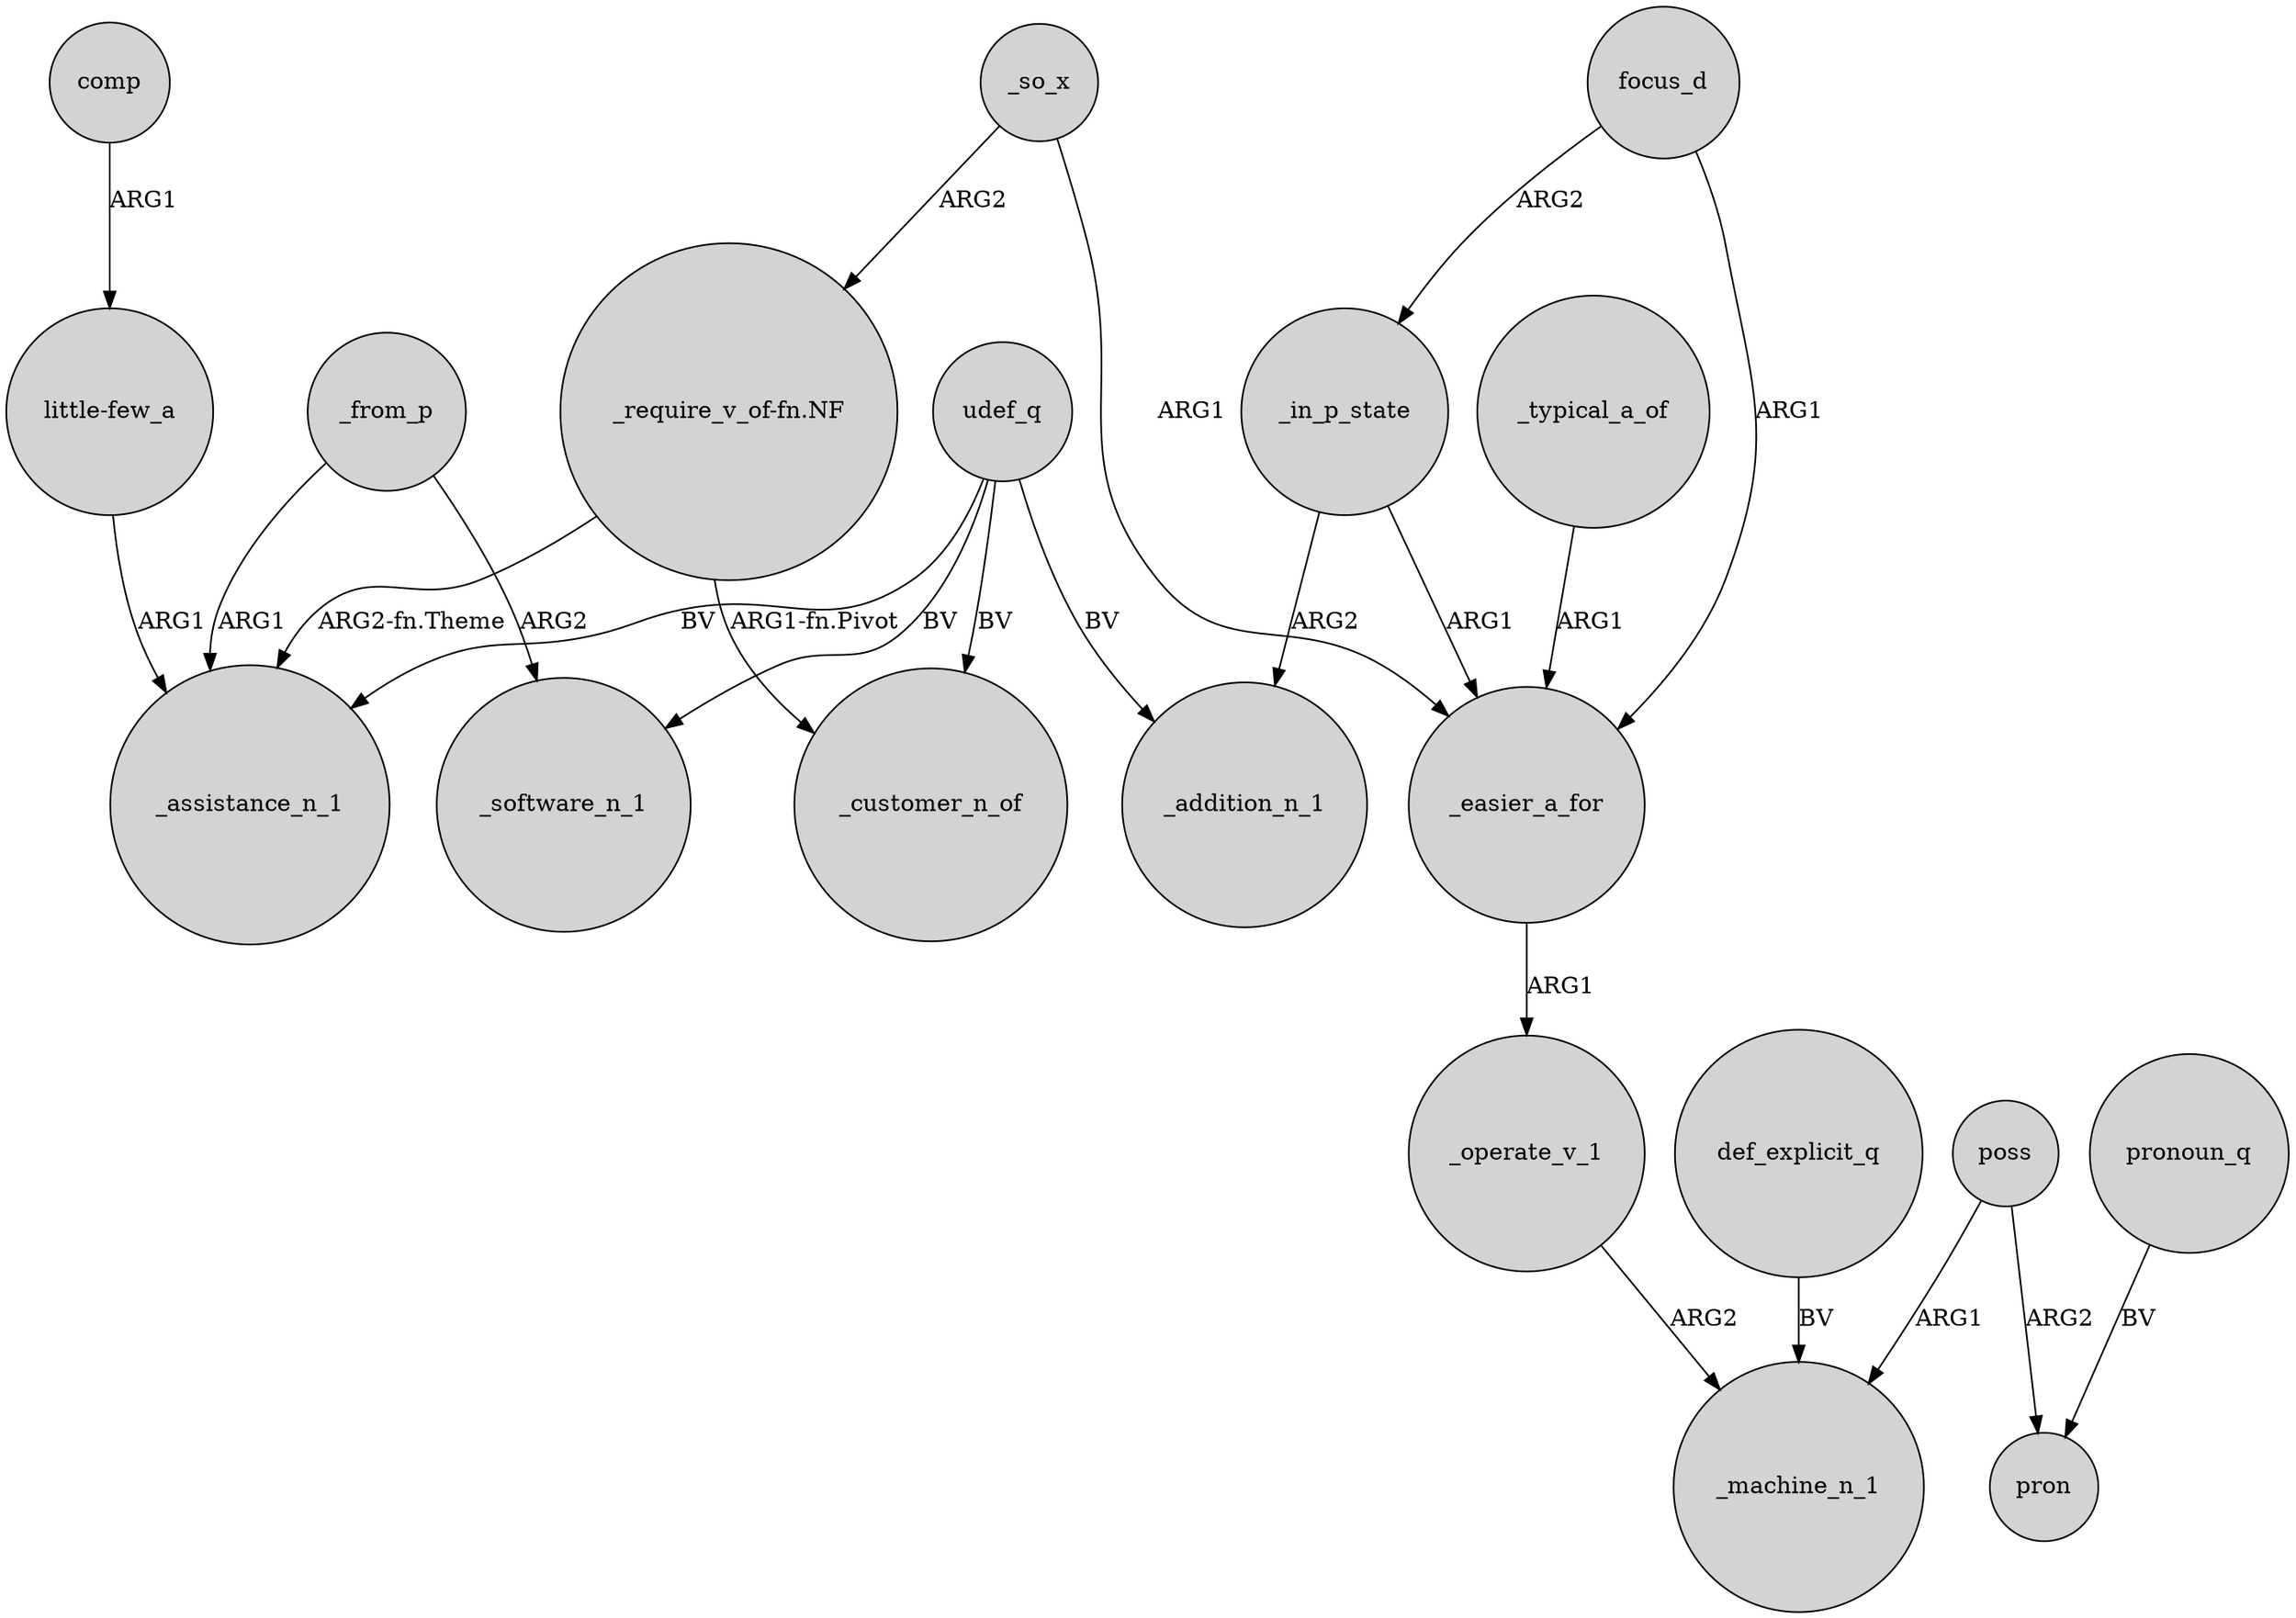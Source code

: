 digraph {
	node [shape=circle style=filled]
	udef_q -> _software_n_1 [label=BV]
	poss -> pron [label=ARG2]
	def_explicit_q -> _machine_n_1 [label=BV]
	_typical_a_of -> _easier_a_for [label=ARG1]
	_from_p -> _software_n_1 [label=ARG2]
	focus_d -> _in_p_state [label=ARG2]
	_operate_v_1 -> _machine_n_1 [label=ARG2]
	_in_p_state -> _easier_a_for [label=ARG1]
	_easier_a_for -> _operate_v_1 [label=ARG1]
	_from_p -> _assistance_n_1 [label=ARG1]
	pronoun_q -> pron [label=BV]
	udef_q -> _assistance_n_1 [label=BV]
	poss -> _machine_n_1 [label=ARG1]
	udef_q -> _customer_n_of [label=BV]
	comp -> "little-few_a" [label=ARG1]
	_so_x -> _easier_a_for [label=ARG1]
	"_require_v_of-fn.NF" -> _assistance_n_1 [label="ARG2-fn.Theme"]
	"_require_v_of-fn.NF" -> _customer_n_of [label="ARG1-fn.Pivot"]
	focus_d -> _easier_a_for [label=ARG1]
	_in_p_state -> _addition_n_1 [label=ARG2]
	"little-few_a" -> _assistance_n_1 [label=ARG1]
	_so_x -> "_require_v_of-fn.NF" [label=ARG2]
	udef_q -> _addition_n_1 [label=BV]
}
